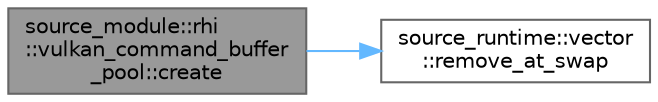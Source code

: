 digraph "source_module::rhi::vulkan_command_buffer_pool::create"
{
 // LATEX_PDF_SIZE
  bgcolor="transparent";
  edge [fontname=Helvetica,fontsize=10,labelfontname=Helvetica,labelfontsize=10];
  node [fontname=Helvetica,fontsize=10,shape=box,height=0.2,width=0.4];
  rankdir="LR";
  Node1 [id="Node000001",label="source_module::rhi\l::vulkan_command_buffer\l_pool::create",height=0.2,width=0.4,color="gray40", fillcolor="grey60", style="filled", fontcolor="black",tooltip=" "];
  Node1 -> Node2 [id="edge1_Node000001_Node000002",color="steelblue1",style="solid",tooltip=" "];
  Node2 [id="Node000002",label="source_runtime::vector\l::remove_at_swap",height=0.2,width=0.4,color="grey40", fillcolor="white", style="filled",URL="$namespacesource__runtime_1_1vector.html#a1ef7619a3551656c325cd29be35b9ab2",tooltip=" "];
}
